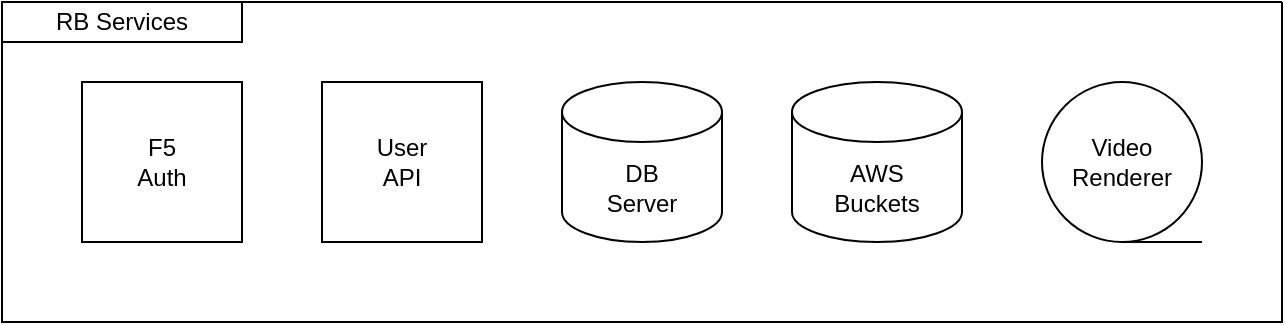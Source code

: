 <mxfile version="22.1.18" type="github">
  <diagram name="Page-1" id="9AHbF1EU9OmFgdpNVleD">
    <mxGraphModel dx="803" dy="751" grid="1" gridSize="10" guides="1" tooltips="1" connect="1" arrows="1" fold="1" page="1" pageScale="1" pageWidth="850" pageHeight="1100" math="0" shadow="0">
      <root>
        <mxCell id="0" />
        <mxCell id="1" parent="0" />
        <mxCell id="JS6CG7C1Ou-KLF0gEZJj-5" value="DB&lt;br&gt;Server" style="shape=cylinder3;whiteSpace=wrap;html=1;boundedLbl=1;backgroundOutline=1;size=15;" vertex="1" parent="1">
          <mxGeometry x="280" y="40" width="80" height="80" as="geometry" />
        </mxCell>
        <mxCell id="JS6CG7C1Ou-KLF0gEZJj-6" value="F5&lt;br&gt;Auth" style="whiteSpace=wrap;html=1;aspect=fixed;" vertex="1" parent="1">
          <mxGeometry x="40" y="40" width="80" height="80" as="geometry" />
        </mxCell>
        <mxCell id="JS6CG7C1Ou-KLF0gEZJj-7" value="User&lt;br&gt;API" style="whiteSpace=wrap;html=1;aspect=fixed;" vertex="1" parent="1">
          <mxGeometry x="160" y="40" width="80" height="80" as="geometry" />
        </mxCell>
        <mxCell id="JS6CG7C1Ou-KLF0gEZJj-8" value="AWS&lt;br&gt;Buckets" style="shape=cylinder3;whiteSpace=wrap;html=1;boundedLbl=1;backgroundOutline=1;size=15;" vertex="1" parent="1">
          <mxGeometry x="395" y="40" width="85" height="80" as="geometry" />
        </mxCell>
        <mxCell id="JS6CG7C1Ou-KLF0gEZJj-9" value="Video&lt;br&gt;Renderer" style="shape=tapeData;whiteSpace=wrap;html=1;perimeter=ellipsePerimeter;" vertex="1" parent="1">
          <mxGeometry x="520" y="40" width="80" height="80" as="geometry" />
        </mxCell>
        <mxCell id="JS6CG7C1Ou-KLF0gEZJj-13" value="" style="swimlane;startSize=0;" vertex="1" parent="1">
          <mxGeometry width="640" height="160" as="geometry" />
        </mxCell>
        <mxCell id="JS6CG7C1Ou-KLF0gEZJj-14" value="RB Services" style="whiteSpace=wrap;html=1;" vertex="1" parent="JS6CG7C1Ou-KLF0gEZJj-13">
          <mxGeometry width="120" height="20" as="geometry" />
        </mxCell>
      </root>
    </mxGraphModel>
  </diagram>
</mxfile>
